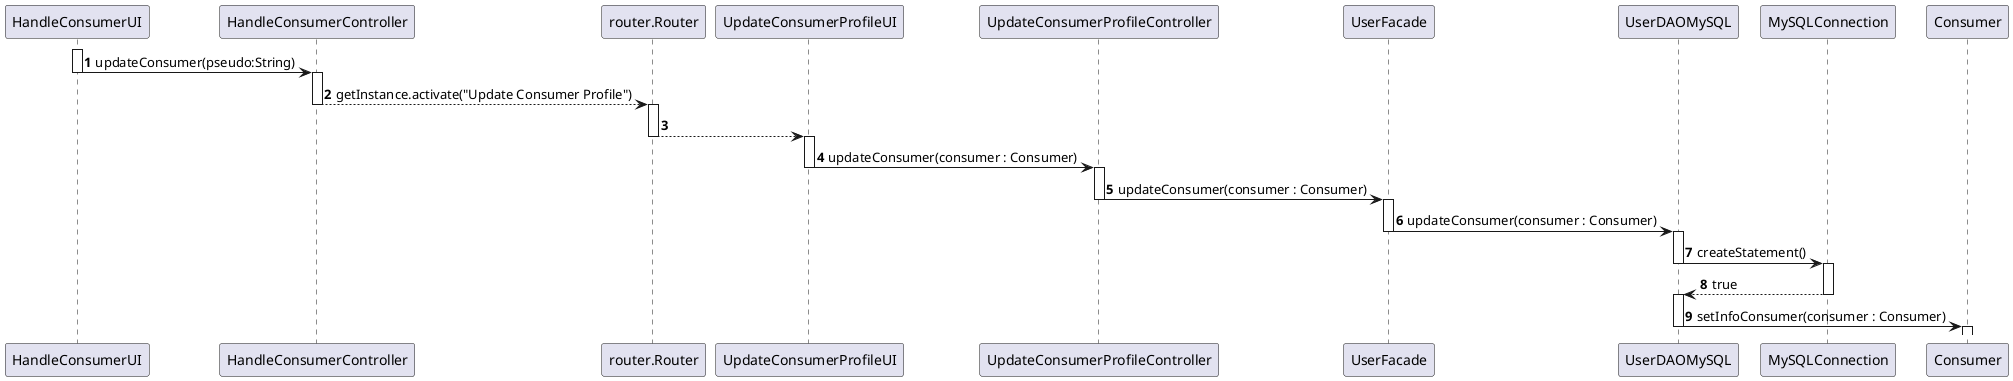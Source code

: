 @startuml
autonumber

activate HandleConsumerUI
HandleConsumerUI -> HandleConsumerController : updateConsumer(pseudo:String)
deactivate HandleConsumerUI
activate HandleConsumerController
HandleConsumerController --> router.Router : getInstance.activate("Update Consumer Profile")
deactivate HandleConsumerController
activate router.Router
router.Router --> UpdateConsumerProfileUI
deactivate router.Router
activate UpdateConsumerProfileUI
UpdateConsumerProfileUI -> UpdateConsumerProfileController : updateConsumer(consumer : Consumer)
deactivate UpdateConsumerProfileUI
activate UpdateConsumerProfileController
UpdateConsumerProfileController -> UserFacade : updateConsumer(consumer : Consumer)
deactivate UpdateConsumerProfileController
activate UserFacade
UserFacade -> UserDAOMySQL : updateConsumer(consumer : Consumer)
deactivate UserFacade
activate UserDAOMySQL
UserDAOMySQL -> MySQLConnection : createStatement()
deactivate UserDAOMySQL
activate  MySQLConnection
 MySQLConnection --> UserDAOMySQL : true
 deactivate  MySQLConnection
 activate  UserDAOMySQL
 UserDAOMySQL -> Consumer : setInfoConsumer(consumer : Consumer)
 deactivate  UserDAOMySQL
 activate Consumer
@enduml